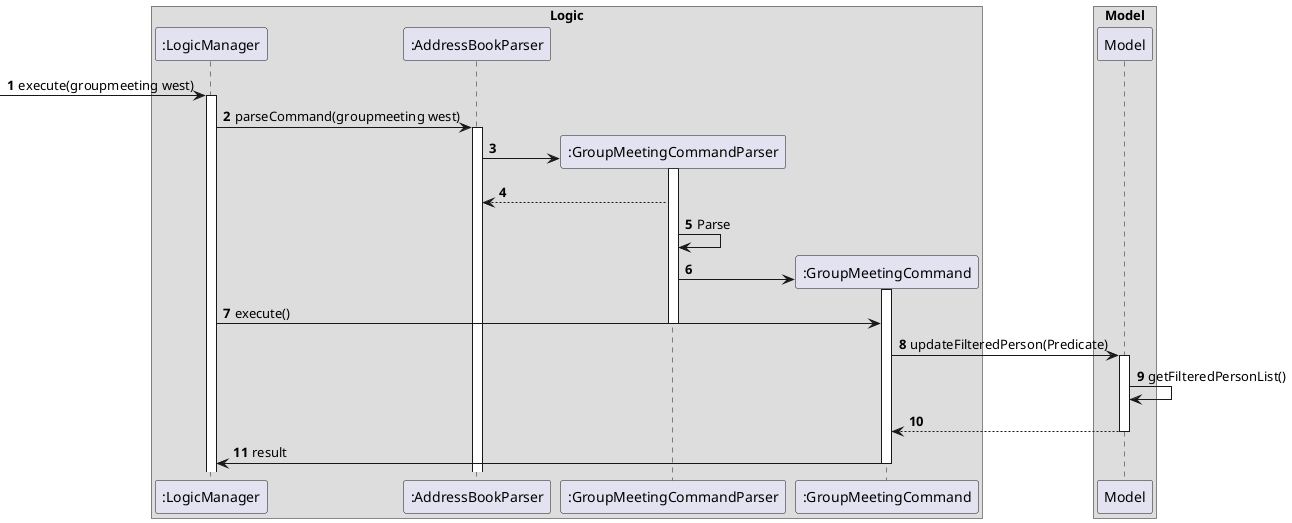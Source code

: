 @startuml
'https://plantuml.com/sequence-diagram

box Logic
participant ":LogicManager" as LogicManager
participant ":AddressBookParser" as AddressBookParser
participant ":GroupMeetingCommandParser" as GroupMeetingCommandParser
participant ":GroupMeetingCommand" as GroupMeetingCommand
end box

autonumber
[->LogicManager : execute(groupmeeting west)
activate LogicManager

LogicManager -> AddressBookParser : parseCommand(groupmeeting west)
activate AddressBookParser

create GroupMeetingCommandParser
AddressBookParser -> GroupMeetingCommandParser:
activate GroupMeetingCommandParser

GroupMeetingCommandParser --> AddressBookParser
GroupMeetingCommandParser -> GroupMeetingCommandParser : Parse

create GroupMeetingCommand
GroupMeetingCommandParser -> GroupMeetingCommand
activate GroupMeetingCommand
LogicManager -> GroupMeetingCommand : execute()
deactivate GroupMeetingCommandParser

GroupMeetingCommand -> Model : updateFilteredPerson(Predicate)
activate Model
Model -> Model : getFilteredPersonList()
Model --> GroupMeetingCommand
deactivate Model
LogicManager <- GroupMeetingCommand: result
deactivate GroupMeetingCommand

box Model
participant ":Model" as Model
end box
@enduml
